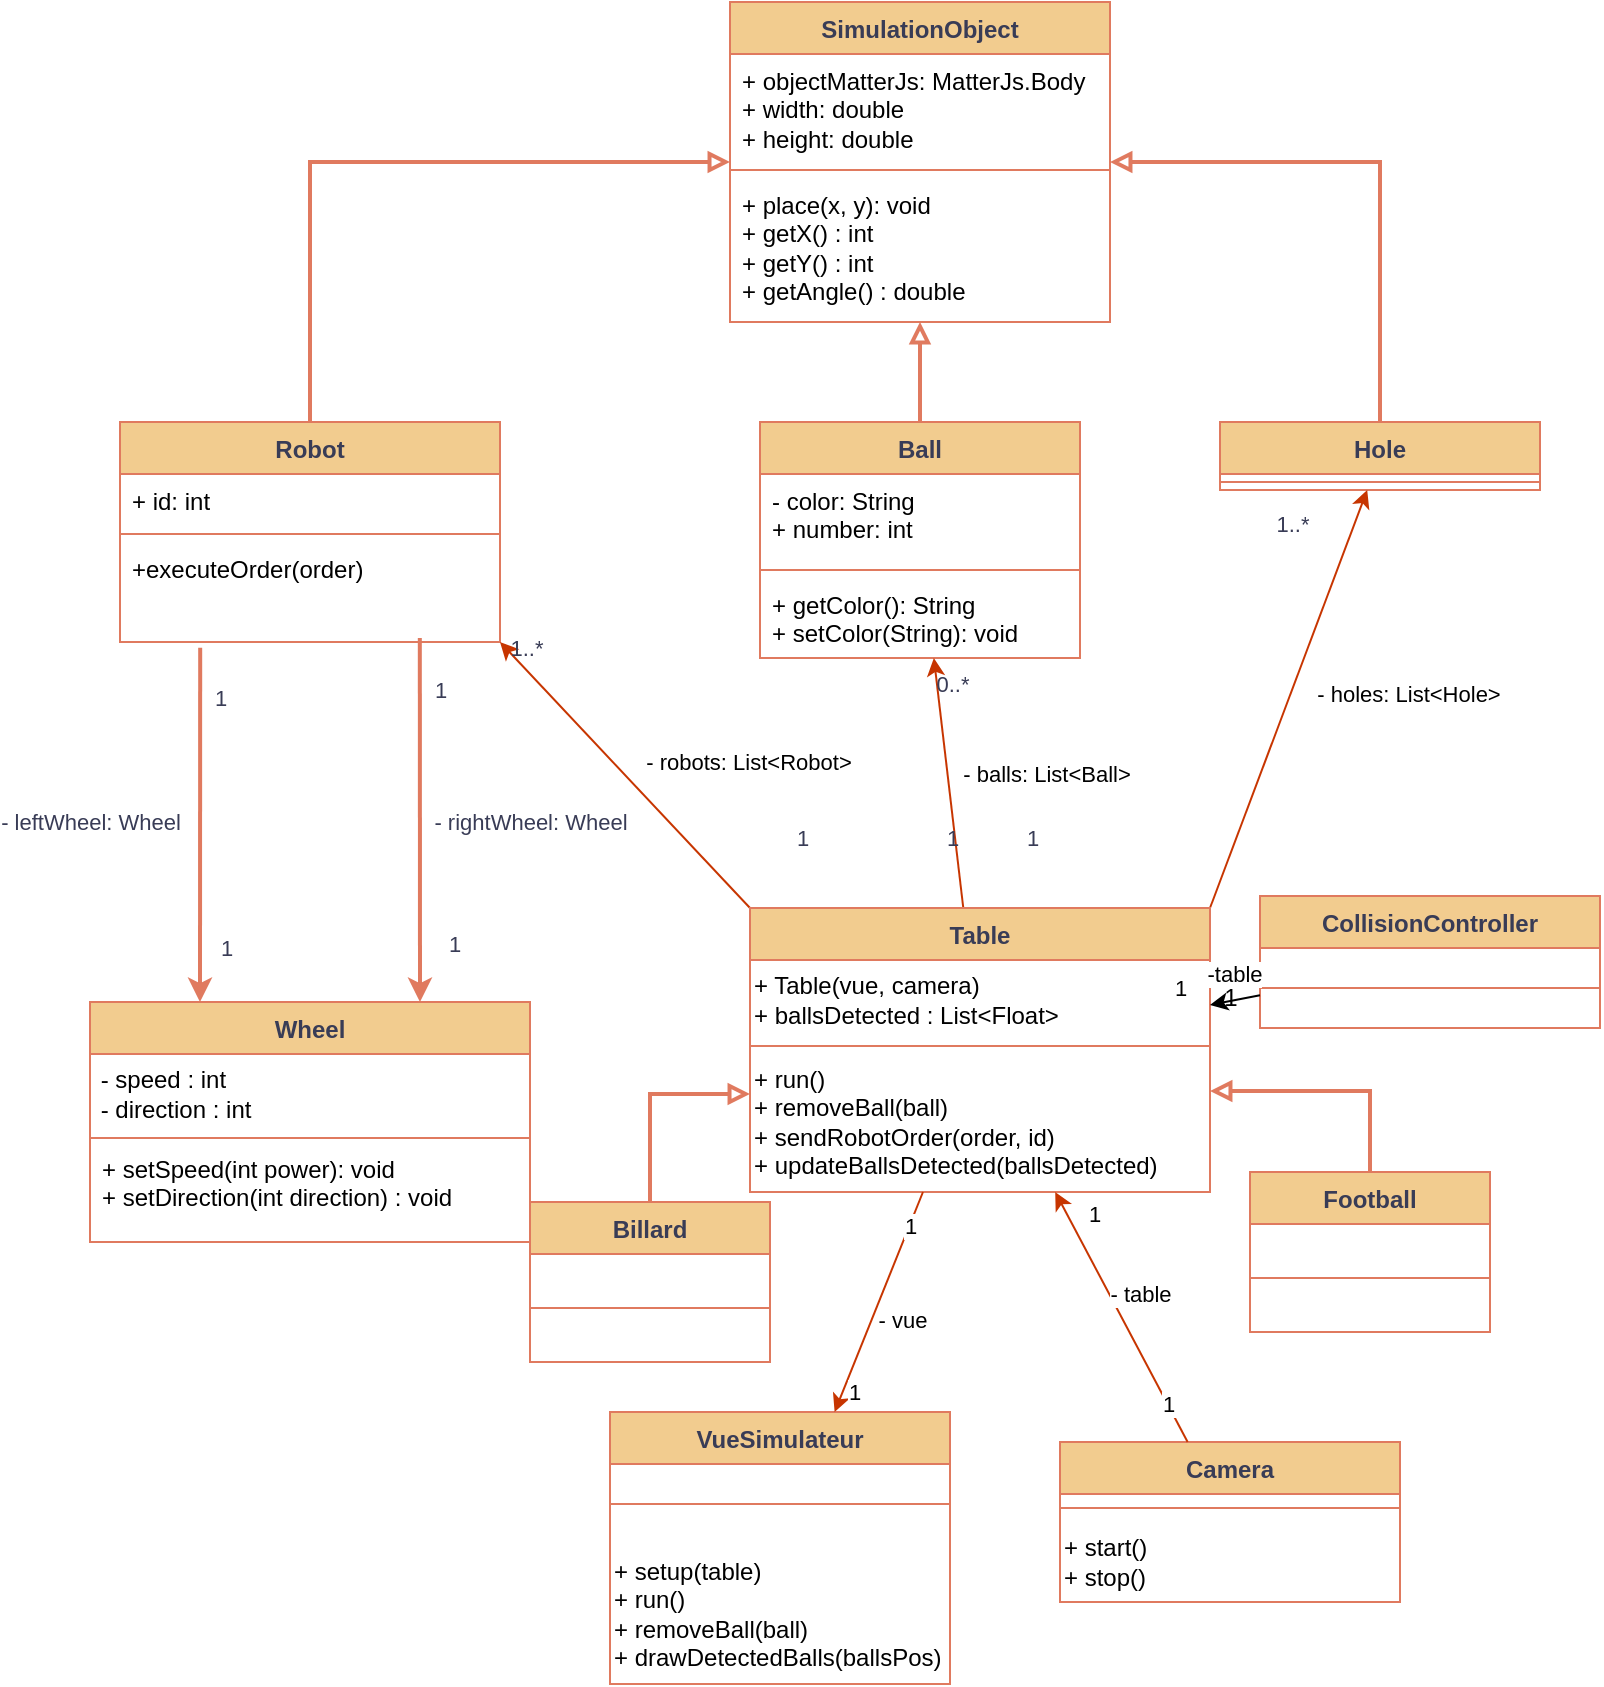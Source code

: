 <mxfile version="26.0.4">
  <diagram id="C5RBs43oDa-KdzZeNtuy" name="Page-1">
    <mxGraphModel dx="623" dy="358" grid="1" gridSize="10" guides="1" tooltips="1" connect="1" arrows="1" fold="1" page="1" pageScale="1" pageWidth="827" pageHeight="1169" math="0" shadow="0">
      <root>
        <mxCell id="WIyWlLk6GJQsqaUBKTNV-0" />
        <mxCell id="WIyWlLk6GJQsqaUBKTNV-1" parent="WIyWlLk6GJQsqaUBKTNV-0" />
        <mxCell id="QqlxLtSXjk_3ugFP-hrV-0" value="&lt;b&gt;SimulationObject&lt;/b&gt;" style="swimlane;fontStyle=0;align=center;verticalAlign=top;childLayout=stackLayout;horizontal=1;startSize=26;horizontalStack=0;resizeParent=1;resizeParentMax=0;resizeLast=0;collapsible=1;marginBottom=0;whiteSpace=wrap;html=1;rounded=0;labelBackgroundColor=none;fillColor=#F2CC8F;strokeColor=#E07A5F;fontColor=#393C56;" parent="WIyWlLk6GJQsqaUBKTNV-1" vertex="1">
          <mxGeometry x="370" y="245" width="190" height="160" as="geometry" />
        </mxCell>
        <mxCell id="QqlxLtSXjk_3ugFP-hrV-1" value="+ objectMatterJs: MatterJs.Body&lt;div&gt;+ width: double&lt;/div&gt;&lt;div&gt;+ height: double&lt;/div&gt;" style="text;align=left;verticalAlign=top;spacingLeft=4;spacingRight=4;overflow=hidden;rotatable=0;points=[[0,0.5],[1,0.5]];portConstraint=eastwest;whiteSpace=wrap;html=1;rounded=0;labelBackgroundColor=none;fontStyle=0;" parent="QqlxLtSXjk_3ugFP-hrV-0" vertex="1">
          <mxGeometry y="26" width="190" height="54" as="geometry" />
        </mxCell>
        <mxCell id="QqlxLtSXjk_3ugFP-hrV-2" value="" style="line;strokeWidth=1;fillColor=none;align=left;verticalAlign=middle;spacingTop=-1;spacingLeft=3;spacingRight=3;rotatable=0;labelPosition=right;points=[];portConstraint=eastwest;strokeColor=#E07A5F;rounded=0;labelBackgroundColor=none;fontColor=#393C56;fontStyle=0" parent="QqlxLtSXjk_3ugFP-hrV-0" vertex="1">
          <mxGeometry y="80" width="190" height="8" as="geometry" />
        </mxCell>
        <mxCell id="QqlxLtSXjk_3ugFP-hrV-3" value="&lt;div&gt;+ place(x, y): void&lt;/div&gt;&lt;div&gt;+ getX() : int&lt;/div&gt;&lt;div&gt;+ getY() : int&lt;/div&gt;&lt;div&gt;+ getAngle() : double&lt;br&gt;&lt;/div&gt;" style="text;align=left;verticalAlign=top;spacingLeft=4;spacingRight=4;overflow=hidden;rotatable=0;points=[[0,0.5],[1,0.5]];portConstraint=eastwest;whiteSpace=wrap;html=1;rounded=0;labelBackgroundColor=none;fontStyle=0;" parent="QqlxLtSXjk_3ugFP-hrV-0" vertex="1">
          <mxGeometry y="88" width="190" height="72" as="geometry" />
        </mxCell>
        <mxCell id="QqlxLtSXjk_3ugFP-hrV-4" value="&lt;b&gt;Wheel&lt;/b&gt;" style="swimlane;fontStyle=0;align=center;verticalAlign=top;childLayout=stackLayout;horizontal=1;startSize=26;horizontalStack=0;resizeParent=1;resizeParentMax=0;resizeLast=0;collapsible=1;marginBottom=0;whiteSpace=wrap;html=1;rounded=0;labelBackgroundColor=none;fillColor=#F2CC8F;strokeColor=#E07A5F;fontColor=#393C56;" parent="WIyWlLk6GJQsqaUBKTNV-1" vertex="1">
          <mxGeometry x="50" y="745" width="220" height="120" as="geometry" />
        </mxCell>
        <mxCell id="eOT9KIBpFIWEf8Cm63II-1" value="&amp;nbsp;- speed : int&lt;div&gt;&amp;nbsp;- direction : int&lt;/div&gt;" style="text;html=1;align=left;verticalAlign=middle;resizable=0;points=[];autosize=1;" parent="QqlxLtSXjk_3ugFP-hrV-4" vertex="1">
          <mxGeometry y="26" width="220" height="40" as="geometry" />
        </mxCell>
        <mxCell id="QqlxLtSXjk_3ugFP-hrV-6" value="" style="line;strokeWidth=1;fillColor=none;align=left;verticalAlign=middle;spacingTop=-1;spacingLeft=3;spacingRight=3;rotatable=0;labelPosition=right;points=[];portConstraint=eastwest;strokeColor=#E07A5F;rounded=0;labelBackgroundColor=none;fontColor=#393C56;fontStyle=0" parent="QqlxLtSXjk_3ugFP-hrV-4" vertex="1">
          <mxGeometry y="66" width="220" height="4" as="geometry" />
        </mxCell>
        <mxCell id="QqlxLtSXjk_3ugFP-hrV-7" value="+ setSpeed(int power): void&lt;div&gt;+ setDirection(int direction) : void&lt;/div&gt;" style="text;align=left;verticalAlign=top;spacingLeft=4;spacingRight=4;overflow=hidden;rotatable=0;points=[[0,0.5],[1,0.5]];portConstraint=eastwest;whiteSpace=wrap;html=1;rounded=0;labelBackgroundColor=none;fontStyle=0;" parent="QqlxLtSXjk_3ugFP-hrV-4" vertex="1">
          <mxGeometry y="70" width="220" height="50" as="geometry" />
        </mxCell>
        <mxCell id="QqlxLtSXjk_3ugFP-hrV-8" value="&lt;b&gt;Robot&lt;span style=&quot;color: rgba(0, 0, 0, 0); font-family: monospace; font-size: 0px; text-align: start; text-wrap-mode: nowrap;&quot;&gt;%3CmxGraphModel%3E%3Croot%3E%3CmxCell%20id%3D%220%22%2F%3E%3CmxCell%20id%3D%221%22%20parent%3D%220%22%2F%3E%3CmxCell%20id%3D%222%22%20value%3D%22Roue%26lt%3Bspan%20style%3D%26quot%3Bcolor%3A%20rgba(0%2C%200%2C%200%2C%200)%3B%20font-family%3A%20monospace%3B%20font-size%3A%200px%3B%20font-weight%3A%20400%3B%20text-align%3A%20start%3B%20text-wrap-mode%3A%20nowrap%3B%26quot%3B%26gt%3B%253CmxGraphModel%253E%253Croot%253E%253CmxCell%2520id%253D%25220%2522%252F%253E%253CmxCell%2520id%253D%25221%2522%2520parent%253D%25220%2522%252F%253E%253CmxCell%2520id%253D%25222%2522%2520value%253D%2522Objet%2522%2520style%253D%2522swimlane%253BfontStyle%253D1%253Balign%253Dcenter%253BverticalAlign%253Dtop%253BchildLayout%253DstackLayout%253Bhorizontal%253D1%253BstartSize%253D26%253BhorizontalStack%253D0%253BresizeParent%253D1%253BresizeParentMax%253D0%253BresizeLast%253D0%253Bcollapsible%253D1%253BmarginBottom%253D0%253BwhiteSpace%253Dwrap%253Bhtml%253D1%253B%2522%2520vertex%253D%25221%2522%2520parent%253D%25221%2522%253E%253CmxGeometry%2520x%253D%2522230%2522%2520y%253D%2522150%2522%2520width%253D%2522160%2522%2520height%253D%252286%2522%2520as%253D%2522geometry%2522%252F%253E%253C%252FmxCell%253E%253CmxCell%2520id%253D%25223%2522%2520value%253D%2522%252B%2520field%253A%2520type%2522%2520style%253D%2522text%253BstrokeColor%253Dnone%253BfillColor%253Dnone%253Balign%253Dleft%253BverticalAlign%253Dtop%253BspacingLeft%253D4%253BspacingRight%253D4%253Boverflow%253Dhidden%253Brotatable%253D0%253Bpoints%253D%255B%255B0%252C0.5%255D%252C%255B1%252C0.5%255D%255D%253BportConstraint%253Deastwest%253BwhiteSpace%253Dwrap%253Bhtml%253D1%253B%2522%2520vertex%253D%25221%2522%2520parent%253D%25222%2522%253E%253CmxGeometry%2520y%253D%252226%2522%2520width%253D%2522160%2522%2520height%253D%252226%2522%2520as%253D%2522geometry%2522%252F%253E%253C%252FmxCell%253E%253CmxCell%2520id%253D%25224%2522%2520value%253D%2522%2522%2520style%253D%2522line%253BstrokeWidth%253D1%253BfillColor%253Dnone%253Balign%253Dleft%253BverticalAlign%253Dmiddle%253BspacingTop%253D-1%253BspacingLeft%253D3%253BspacingRight%253D3%253Brotatable%253D0%253BlabelPosition%253Dright%253Bpoints%253D%255B%255D%253BportConstraint%253Deastwest%253BstrokeColor%253Dinherit%253B%2522%2520vertex%253D%25221%2522%2520parent%253D%25222%2522%253E%253CmxGeometry%2520y%253D%252252%2522%2520width%253D%2522160%2522%2520height%253D%25228%2522%2520as%253D%2522geometry%2522%252F%253E%253C%252FmxCell%253E%253CmxCell%2520id%253D%25225%2522%2520value%253D%2522%252B%2520method(type)%253A%2520type%2522%2520style%253D%2522text%253BstrokeColor%253Dnone%253BfillColor%253Dnone%253Balign%253Dleft%253BverticalAlign%253Dtop%253BspacingLeft%253D4%253BspacingRight%253D4%253Boverflow%253Dhidden%253Brotatable%253D0%253Bpoints%253D%255B%255B0%252C0.5%255D%252C%255B1%252C0.5%255D%255D%253BportConstraint%253Deastwest%253BwhiteSpace%253Dwrap%253Bhtml%253D1%253B%2522%2520vertex%253D%25221%2522%2520parent%253D%25222%2522%253E%253CmxGeometry%2520y%253D%252260%2522%2520width%253D%2522160%2522%2520height%253D%252226%2522%2520as%253D%2522geometry%2522%252F%253E%253C%252FmxCell%253E%253C%252Froot%253E%253C%252FmxGraphModel%253E%26lt%3B%2Fspan%26gt%3B%22%20style%3D%22swimlane%3BfontStyle%3D1%3Balign%3Dcenter%3BverticalAlign%3Dtop%3BchildLayout%3DstackLayout%3Bhorizontal%3D1%3BstartSize%3D26%3BhorizontalStack%3D0%3BresizeParent%3D1%3BresizeParentMax%3D0%3BresizeLast%3D0%3Bcollapsible%3D1%3BmarginBottom%3D0%3BwhiteSpace%3Dwrap%3Bhtml%3D1%3B%22%20vertex%3D%221%22%20parent%3D%221%22%3E%3CmxGeometry%20x%3D%2270%22%20y%3D%22290%22%20width%3D%22160%22%20height%3D%2286%22%20as%3D%22geometry%22%2F%3E%3C%2FmxCell%3E%3CmxCell%20id%3D%223%22%20value%3D%22%2B%20field%3A%20type%22%20style%3D%22text%3BstrokeColor%3Dnone%3BfillColor%3Dnone%3Balign%3Dleft%3BverticalAlign%3Dtop%3BspacingLeft%3D4%3BspacingRight%3D4%3Boverflow%3Dhidden%3Brotatable%3D0%3Bpoints%3D%5B%5B0%2C0.5%5D%2C%5B1%2C0.5%5D%5D%3BportConstraint%3Deastwest%3BwhiteSpace%3Dwrap%3Bhtml%3D1%3B%22%20vertex%3D%221%22%20parent%3D%222%22%3E%3CmxGeometry%20y%3D%2226%22%20width%3D%22160%22%20height%3D%2226%22%20as%3D%22geometry%22%2F%3E%3C%2FmxCell%3E%3CmxCell%20id%3D%224%22%20value%3D%22%22%20style%3D%22line%3BstrokeWidth%3D1%3BfillColor%3Dnone%3Balign%3Dleft%3BverticalAlign%3Dmiddle%3BspacingTop%3D-1%3BspacingLeft%3D3%3BspacingRight%3D3%3Brotatable%3D0%3BlabelPosition%3Dright%3Bpoints%3D%5B%5D%3BportConstraint%3Deastwest%3BstrokeColor%3Dinherit%3B%22%20vertex%3D%221%22%20parent%3D%222%22%3E%3CmxGeometry%20y%3D%2252%22%20width%3D%22160%22%20height%3D%228%22%20as%3D%22geometry%22%2F%3E%3C%2FmxCell%3E%3CmxCell%20id%3D%225%22%20value%3D%22%2B%20method(type)%3A%20type%22%20style%3D%22text%3BstrokeColor%3Dnone%3BfillColor%3Dnone%3Balign%3Dleft%3BverticalAlign%3Dtop%3BspacingLeft%3D4%3BspacingRight%3D4%3Boverflow%3Dhidden%3Brotatable%3D0%3Bpoints%3D%5B%5B0%2C0.5%5D%2C%5B1%2C0.5%5D%5D%3BportConstraint%3Deastwest%3BwhiteSpace%3Dwrap%3Bhtml%3D1%3B%22%20vertex%3D%221%22%20parent%3D%222%22%3E%3CmxGeometry%20y%3D%2260%22%20width%3D%22160%22%20height%3D%2226%22%20as%3D%22geometry%22%2F%3E%3C%2FmxCell%3E%3C%2Froot%3E%3C%2FmxGraphModel%3E&lt;/span&gt;&lt;span style=&quot;color: rgba(0, 0, 0, 0); font-family: monospace; font-size: 0px; text-align: start; text-wrap-mode: nowrap;&quot;&gt;%3CmxGraphModel%3E%3Croot%3E%3CmxCell%20id%3D%220%22%2F%3E%3CmxCell%20id%3D%221%22%20parent%3D%220%22%2F%3E%3CmxCell%20id%3D%222%22%20value%3D%22Roue%26lt%3Bspan%20style%3D%26quot%3Bcolor%3A%20rgba(0%2C%200%2C%200%2C%200)%3B%20font-family%3A%20monospace%3B%20font-size%3A%200px%3B%20font-weight%3A%20400%3B%20text-align%3A%20start%3B%20text-wrap-mode%3A%20nowrap%3B%26quot%3B%26gt%3B%253CmxGraphModel%253E%253Croot%253E%253CmxCell%2520id%253D%25220%2522%252F%253E%253CmxCell%2520id%253D%25221%2522%2520parent%253D%25220%2522%252F%253E%253CmxCell%2520id%253D%25222%2522%2520value%253D%2522Objet%2522%2520style%253D%2522swimlane%253BfontStyle%253D1%253Balign%253Dcenter%253BverticalAlign%253Dtop%253BchildLayout%253DstackLayout%253Bhorizontal%253D1%253BstartSize%253D26%253BhorizontalStack%253D0%253BresizeParent%253D1%253BresizeParentMax%253D0%253BresizeLast%253D0%253Bcollapsible%253D1%253BmarginBottom%253D0%253BwhiteSpace%253Dwrap%253Bhtml%253D1%253B%2522%2520vertex%253D%25221%2522%2520parent%253D%25221%2522%253E%253CmxGeometry%2520x%253D%2522230%2522%2520y%253D%2522150%2522%2520width%253D%2522160%2522%2520height%253D%252286%2522%2520as%253D%2522geometry%2522%252F%253E%253C%252FmxCell%253E%253CmxCell%2520id%253D%25223%2522%2520value%253D%2522%252B%2520field%253A%2520type%2522%2520style%253D%2522text%253BstrokeColor%253Dnone%253BfillColor%253Dnone%253Balign%253Dleft%253BverticalAlign%253Dtop%253BspacingLeft%253D4%253BspacingRight%253D4%253Boverflow%253Dhidden%253Brotatable%253D0%253Bpoints%253D%255B%255B0%252C0.5%255D%252C%255B1%252C0.5%255D%255D%253BportConstraint%253Deastwest%253BwhiteSpace%253Dwrap%253Bhtml%253D1%253B%2522%2520vertex%253D%25221%2522%2520parent%253D%25222%2522%253E%253CmxGeometry%2520y%253D%252226%2522%2520width%253D%2522160%2522%2520height%253D%252226%2522%2520as%253D%2522geometry%2522%252F%253E%253C%252FmxCell%253E%253CmxCell%2520id%253D%25224%2522%2520value%253D%2522%2522%2520style%253D%2522line%253BstrokeWidth%253D1%253BfillColor%253Dnone%253Balign%253Dleft%253BverticalAlign%253Dmiddle%253BspacingTop%253D-1%253BspacingLeft%253D3%253BspacingRight%253D3%253Brotatable%253D0%253BlabelPosition%253Dright%253Bpoints%253D%255B%255D%253BportConstraint%253Deastwest%253BstrokeColor%253Dinherit%253B%2522%2520vertex%253D%25221%2522%2520parent%253D%25222%2522%253E%253CmxGeometry%2520y%253D%252252%2522%2520width%253D%2522160%2522%2520height%253D%25228%2522%2520as%253D%2522geometry%2522%252F%253E%253C%252FmxCell%253E%253CmxCell%2520id%253D%25225%2522%2520value%253D%2522%252B%2520method(type)%253A%2520type%2522%2520style%253D%2522text%253BstrokeColor%253Dnone%253BfillColor%253Dnone%253Balign%253Dleft%253BverticalAlign%253Dtop%253BspacingLeft%253D4%253BspacingRight%253D4%253Boverflow%253Dhidden%253Brotatable%253D0%253Bpoints%253D%255B%255B0%252C0.5%255D%252C%255B1%252C0.5%255D%255D%253BportConstraint%253Deastwest%253BwhiteSpace%253Dwrap%253Bhtml%253D1%253B%2522%2520vertex%253D%25221%2522%2520parent%253D%25222%2522%253E%253CmxGeometry%2520y%253D%252260%2522%2520width%253D%2522160%2522%2520height%253D%252226%2522%2520as%253D%2522geometry%2522%252F%253E%253C%252FmxCell%253E%253C%252Froot%253E%253C%252FmxGraphModel%253E%26lt%3B%2Fspan%26gt%3B%22%20style%3D%22swimlane%3BfontStyle%3D1%3Balign%3Dcenter%3BverticalAlign%3Dtop%3BchildLayout%3DstackLayout%3Bhorizontal%3D1%3BstartSize%3D26%3BhorizontalStack%3D0%3BresizeParent%3D1%3BresizeParentMax%3D0%3BresizeLast%3D0%3Bcollapsible%3D1%3BmarginBottom%3D0%3BwhiteSpace%3Dwrap%3Bhtml%3D1%3B%22%20vertex%3D%221%22%20parent%3D%221%22%3E%3CmxGeometry%20x%3D%2270%22%20y%3D%22290%22%20width%3D%22160%22%20height%3D%2286%22%20as%3D%22geometry%22%2F%3E%3C%2FmxCell%3E%3CmxCell%20id%3D%223%22%20value%3D%22%2B%20field%3A%20type%22%20style%3D%22text%3BstrokeColor%3Dnone%3BfillColor%3Dnone%3Balign%3Dleft%3BverticalAlign%3Dtop%3BspacingLeft%3D4%3BspacingRight%3D4%3Boverflow%3Dhidden%3Brotatable%3D0%3Bpoints%3D%5B%5B0%2C0.5%5D%2C%5B1%2C0.5%5D%5D%3BportConstraint%3Deastwest%3BwhiteSpace%3Dwrap%3Bhtml%3D1%3B%22%20vertex%3D%221%22%20parent%3D%222%22%3E%3CmxGeometry%20y%3D%2226%22%20width%3D%22160%22%20height%3D%2226%22%20as%3D%22geometry%22%2F%3E%3C%2FmxCell%3E%3CmxCell%20id%3D%224%22%20value%3D%22%22%20style%3D%22line%3BstrokeWidth%3D1%3BfillColor%3Dnone%3Balign%3Dleft%3BverticalAlign%3Dmiddle%3BspacingTop%3D-1%3BspacingLeft%3D3%3BspacingRight%3D3%3Brotatable%3D0%3BlabelPosition%3Dright%3Bpoints%3D%5B%5D%3BportConstraint%3Deastwest%3BstrokeColor%3Dinherit%3B%22%20vertex%3D%221%22%20parent%3D%222%22%3E%3CmxGeometry%20y%3D%2252%22%20width%3D%22160%22%20height%3D%228%22%20as%3D%22geometry%22%2F%3E%3C%2FmxCell%3E%3CmxCell%20id%3D%225%22%20value%3D%22%2B%20method(type)%3A%20type%22%20style%3D%22text%3BstrokeColor%3Dnone%3BfillColor%3Dnone%3Balign%3Dleft%3BverticalAlign%3Dtop%3BspacingLeft%3D4%3BspacingRight%3D4%3Boverflow%3Dhidden%3Brotatable%3D0%3Bpoints%3D%5B%5B0%2C0.5%5D%2C%5B1%2C0.5%5D%5D%3BportConstraint%3Deastwest%3BwhiteSpace%3Dwrap%3Bhtml%3D1%3B%22%20vertex%3D%221%22%20parent%3D%222%22%3E%3CmxGeometry%20y%3D%2260%22%20width%3D%22160%22%20height%3D%2226%22%20as%3D%22geometry%22%2F%3E%3C%2FmxCell%3E%3C%2Froot%3E%3C%2FmxGraphModel%3E&lt;/span&gt;&lt;/b&gt;" style="swimlane;fontStyle=0;align=center;verticalAlign=top;childLayout=stackLayout;horizontal=1;startSize=26;horizontalStack=0;resizeParent=1;resizeParentMax=0;resizeLast=0;collapsible=1;marginBottom=0;whiteSpace=wrap;html=1;rounded=0;labelBackgroundColor=none;fillColor=#F2CC8F;strokeColor=#E07A5F;fontColor=#393C56;" parent="WIyWlLk6GJQsqaUBKTNV-1" vertex="1">
          <mxGeometry x="65" y="455" width="190" height="110" as="geometry" />
        </mxCell>
        <mxCell id="QqlxLtSXjk_3ugFP-hrV-9" value="+ id: int" style="text;align=left;verticalAlign=top;spacingLeft=4;spacingRight=4;overflow=hidden;rotatable=0;points=[[0,0.5],[1,0.5]];portConstraint=eastwest;whiteSpace=wrap;html=1;rounded=0;labelBackgroundColor=none;fontStyle=0;" parent="QqlxLtSXjk_3ugFP-hrV-8" vertex="1">
          <mxGeometry y="26" width="190" height="26" as="geometry" />
        </mxCell>
        <mxCell id="QqlxLtSXjk_3ugFP-hrV-10" value="" style="line;strokeWidth=1;fillColor=none;align=left;verticalAlign=middle;spacingTop=-1;spacingLeft=3;spacingRight=3;rotatable=0;labelPosition=right;points=[];portConstraint=eastwest;strokeColor=#E07A5F;rounded=0;labelBackgroundColor=none;fontColor=#393C56;fontStyle=0" parent="QqlxLtSXjk_3ugFP-hrV-8" vertex="1">
          <mxGeometry y="52" width="190" height="8" as="geometry" />
        </mxCell>
        <mxCell id="QqlxLtSXjk_3ugFP-hrV-11" value="&lt;div&gt;&lt;span style=&quot;background-color: initial;&quot;&gt;+executeOrder(order)&lt;/span&gt;&lt;/div&gt;" style="text;align=left;verticalAlign=top;spacingLeft=4;spacingRight=4;overflow=hidden;rotatable=0;points=[[0,0.5],[1,0.5]];portConstraint=eastwest;whiteSpace=wrap;html=1;rounded=0;labelBackgroundColor=none;fontStyle=0;" parent="QqlxLtSXjk_3ugFP-hrV-8" vertex="1">
          <mxGeometry y="60" width="190" height="50" as="geometry" />
        </mxCell>
        <mxCell id="QqlxLtSXjk_3ugFP-hrV-12" value="&lt;b&gt;Hole&lt;/b&gt;" style="swimlane;fontStyle=0;align=center;verticalAlign=top;childLayout=stackLayout;horizontal=1;startSize=26;horizontalStack=0;resizeParent=1;resizeParentMax=0;resizeLast=0;collapsible=1;marginBottom=0;whiteSpace=wrap;html=1;rounded=0;labelBackgroundColor=none;fillColor=#F2CC8F;strokeColor=#E07A5F;fontColor=#393C56;" parent="WIyWlLk6GJQsqaUBKTNV-1" vertex="1">
          <mxGeometry x="615" y="455" width="160" height="34" as="geometry" />
        </mxCell>
        <mxCell id="QqlxLtSXjk_3ugFP-hrV-14" value="" style="line;strokeWidth=1;fillColor=none;align=left;verticalAlign=middle;spacingTop=-1;spacingLeft=3;spacingRight=3;rotatable=0;labelPosition=right;points=[];portConstraint=eastwest;strokeColor=#E07A5F;rounded=0;labelBackgroundColor=none;fontColor=#393C56;fontStyle=0" parent="QqlxLtSXjk_3ugFP-hrV-12" vertex="1">
          <mxGeometry y="26" width="160" height="8" as="geometry" />
        </mxCell>
        <mxCell id="QqlxLtSXjk_3ugFP-hrV-16" value="&lt;b&gt;Ball&lt;/b&gt;" style="swimlane;fontStyle=0;align=center;verticalAlign=top;childLayout=stackLayout;horizontal=1;startSize=26;horizontalStack=0;resizeParent=1;resizeParentMax=0;resizeLast=0;collapsible=1;marginBottom=0;whiteSpace=wrap;html=1;rounded=0;labelBackgroundColor=none;fillColor=#F2CC8F;strokeColor=#E07A5F;fontColor=#393C56;" parent="WIyWlLk6GJQsqaUBKTNV-1" vertex="1">
          <mxGeometry x="385" y="455" width="160" height="118" as="geometry" />
        </mxCell>
        <mxCell id="QqlxLtSXjk_3ugFP-hrV-17" value="- color: String&lt;div&gt;+ number: int&lt;/div&gt;" style="text;align=left;verticalAlign=top;spacingLeft=4;spacingRight=4;overflow=hidden;rotatable=0;points=[[0,0.5],[1,0.5]];portConstraint=eastwest;whiteSpace=wrap;html=1;rounded=0;labelBackgroundColor=none;fontStyle=0;" parent="QqlxLtSXjk_3ugFP-hrV-16" vertex="1">
          <mxGeometry y="26" width="160" height="44" as="geometry" />
        </mxCell>
        <mxCell id="QqlxLtSXjk_3ugFP-hrV-18" value="" style="line;strokeWidth=1;fillColor=none;align=left;verticalAlign=middle;spacingTop=-1;spacingLeft=3;spacingRight=3;rotatable=0;labelPosition=right;points=[];portConstraint=eastwest;strokeColor=#E07A5F;rounded=0;labelBackgroundColor=none;fontColor=#393C56;fontStyle=0" parent="QqlxLtSXjk_3ugFP-hrV-16" vertex="1">
          <mxGeometry y="70" width="160" height="8" as="geometry" />
        </mxCell>
        <mxCell id="QqlxLtSXjk_3ugFP-hrV-19" value="+ getColor(): String&lt;div&gt;+ setColor(String): void&lt;/div&gt;" style="text;align=left;verticalAlign=top;spacingLeft=4;spacingRight=4;overflow=hidden;rotatable=0;points=[[0,0.5],[1,0.5]];portConstraint=eastwest;whiteSpace=wrap;html=1;rounded=0;labelBackgroundColor=none;fontStyle=0;" parent="QqlxLtSXjk_3ugFP-hrV-16" vertex="1">
          <mxGeometry y="78" width="160" height="40" as="geometry" />
        </mxCell>
        <mxCell id="QqlxLtSXjk_3ugFP-hrV-21" value="" style="endArrow=block;html=1;rounded=0;endFill=0;labelBackgroundColor=none;strokeColor=#E07A5F;fontColor=default;strokeWidth=2;fontStyle=0" parent="WIyWlLk6GJQsqaUBKTNV-1" source="QqlxLtSXjk_3ugFP-hrV-16" target="QqlxLtSXjk_3ugFP-hrV-0" edge="1">
          <mxGeometry width="50" height="50" relative="1" as="geometry">
            <mxPoint x="195" y="595" as="sourcePoint" />
            <mxPoint x="245" y="545" as="targetPoint" />
          </mxGeometry>
        </mxCell>
        <mxCell id="QqlxLtSXjk_3ugFP-hrV-22" value="" style="endArrow=block;html=1;rounded=0;endFill=0;labelBackgroundColor=none;strokeColor=#E07A5F;fontColor=default;strokeWidth=2;fontStyle=0;edgeStyle=orthogonalEdgeStyle;" parent="WIyWlLk6GJQsqaUBKTNV-1" source="QqlxLtSXjk_3ugFP-hrV-8" target="QqlxLtSXjk_3ugFP-hrV-0" edge="1">
          <mxGeometry width="50" height="50" relative="1" as="geometry">
            <mxPoint x="275" y="429" as="sourcePoint" />
            <mxPoint x="395" y="374" as="targetPoint" />
            <Array as="points">
              <mxPoint x="160" y="325" />
            </Array>
          </mxGeometry>
        </mxCell>
        <mxCell id="QqlxLtSXjk_3ugFP-hrV-23" value="" style="endArrow=block;html=1;rounded=0;endFill=0;labelBackgroundColor=none;strokeColor=#E07A5F;fontColor=default;strokeWidth=2;fontStyle=0;edgeStyle=orthogonalEdgeStyle;" parent="WIyWlLk6GJQsqaUBKTNV-1" source="QqlxLtSXjk_3ugFP-hrV-12" target="QqlxLtSXjk_3ugFP-hrV-0" edge="1">
          <mxGeometry width="50" height="50" relative="1" as="geometry">
            <mxPoint x="475" y="455" as="sourcePoint" />
            <mxPoint x="475" y="381" as="targetPoint" />
            <Array as="points">
              <mxPoint x="695" y="325" />
            </Array>
          </mxGeometry>
        </mxCell>
        <mxCell id="QqlxLtSXjk_3ugFP-hrV-28" value="" style="endArrow=classic;html=1;rounded=0;labelBackgroundColor=none;strokeColor=#E07A5F;fontColor=default;strokeWidth=2;fontStyle=0;entryX=0.25;entryY=0;entryDx=0;entryDy=0;exitX=0.211;exitY=1.058;exitDx=0;exitDy=0;exitPerimeter=0;" parent="WIyWlLk6GJQsqaUBKTNV-1" source="QqlxLtSXjk_3ugFP-hrV-11" target="QqlxLtSXjk_3ugFP-hrV-4" edge="1">
          <mxGeometry width="50" height="50" relative="1" as="geometry">
            <mxPoint x="115" y="564" as="sourcePoint" />
            <mxPoint x="115" y="715" as="targetPoint" />
          </mxGeometry>
        </mxCell>
        <mxCell id="QqlxLtSXjk_3ugFP-hrV-29" value="- leftWheel: Wheel" style="edgeLabel;html=1;align=center;verticalAlign=middle;resizable=0;points=[];rounded=0;labelBackgroundColor=none;fontColor=#393C56;fontStyle=0" parent="QqlxLtSXjk_3ugFP-hrV-28" connectable="0" vertex="1">
          <mxGeometry x="-0.492" relative="1" as="geometry">
            <mxPoint x="-55" y="42" as="offset" />
          </mxGeometry>
        </mxCell>
        <mxCell id="QqlxLtSXjk_3ugFP-hrV-30" value="1" style="edgeLabel;html=1;align=center;verticalAlign=middle;resizable=0;points=[];rounded=0;labelBackgroundColor=none;fontColor=#393C56;fontStyle=0" parent="QqlxLtSXjk_3ugFP-hrV-28" connectable="0" vertex="1">
          <mxGeometry x="-0.785" y="-1" relative="1" as="geometry">
            <mxPoint x="11" y="6" as="offset" />
          </mxGeometry>
        </mxCell>
        <mxCell id="QqlxLtSXjk_3ugFP-hrV-31" value="1" style="edgeLabel;html=1;align=center;verticalAlign=middle;resizable=0;points=[];rounded=0;labelBackgroundColor=none;fontColor=#393C56;fontStyle=0" parent="QqlxLtSXjk_3ugFP-hrV-28" connectable="0" vertex="1">
          <mxGeometry x="0.553" relative="1" as="geometry">
            <mxPoint x="13" y="12" as="offset" />
          </mxGeometry>
        </mxCell>
        <mxCell id="PfL0u-gfM9ihLVFZzfGR-6" value="" style="endArrow=classic;html=1;rounded=0;exitX=0;exitY=0;exitDx=0;exitDy=0;entryX=1;entryY=1;entryDx=0;entryDy=0;fillColor=#fa6800;strokeColor=#C73500;" parent="WIyWlLk6GJQsqaUBKTNV-1" source="PfL0u-gfM9ihLVFZzfGR-2" target="QqlxLtSXjk_3ugFP-hrV-8" edge="1">
          <mxGeometry width="50" height="50" relative="1" as="geometry">
            <mxPoint x="704" y="345" as="sourcePoint" />
            <mxPoint x="280" y="590" as="targetPoint" />
          </mxGeometry>
        </mxCell>
        <mxCell id="PfL0u-gfM9ihLVFZzfGR-8" value="- robots: List&amp;lt;Robot&amp;gt;" style="edgeLabel;html=1;align=center;verticalAlign=middle;resizable=0;points=[];" parent="PfL0u-gfM9ihLVFZzfGR-6" connectable="0" vertex="1">
          <mxGeometry x="-0.215" y="-1" relative="1" as="geometry">
            <mxPoint x="47" y="-20" as="offset" />
          </mxGeometry>
        </mxCell>
        <mxCell id="PfL0u-gfM9ihLVFZzfGR-9" value="" style="endArrow=classic;html=1;rounded=0;fillColor=#fa6800;strokeColor=#C73500;" parent="WIyWlLk6GJQsqaUBKTNV-1" source="PfL0u-gfM9ihLVFZzfGR-2" target="QqlxLtSXjk_3ugFP-hrV-16" edge="1">
          <mxGeometry width="50" height="50" relative="1" as="geometry">
            <mxPoint x="445" y="495" as="sourcePoint" />
            <mxPoint x="495" y="445" as="targetPoint" />
          </mxGeometry>
        </mxCell>
        <mxCell id="PfL0u-gfM9ihLVFZzfGR-11" value="- balls: List&amp;lt;Ball&amp;gt;" style="edgeLabel;html=1;align=center;verticalAlign=middle;resizable=0;points=[];" parent="PfL0u-gfM9ihLVFZzfGR-9" connectable="0" vertex="1">
          <mxGeometry x="-0.415" y="-3" relative="1" as="geometry">
            <mxPoint x="42" y="-30" as="offset" />
          </mxGeometry>
        </mxCell>
        <mxCell id="PfL0u-gfM9ihLVFZzfGR-10" value="" style="endArrow=classic;html=1;rounded=0;exitX=1;exitY=0;exitDx=0;exitDy=0;fillColor=#fa6800;strokeColor=#C73500;" parent="WIyWlLk6GJQsqaUBKTNV-1" source="PfL0u-gfM9ihLVFZzfGR-2" target="QqlxLtSXjk_3ugFP-hrV-12" edge="1">
          <mxGeometry width="50" height="50" relative="1" as="geometry">
            <mxPoint x="445" y="405" as="sourcePoint" />
            <mxPoint x="495" y="355" as="targetPoint" />
          </mxGeometry>
        </mxCell>
        <mxCell id="PfL0u-gfM9ihLVFZzfGR-12" value="- holes: List&amp;lt;Hole&amp;gt;" style="edgeLabel;html=1;align=center;verticalAlign=middle;resizable=0;points=[];" parent="PfL0u-gfM9ihLVFZzfGR-10" connectable="0" vertex="1">
          <mxGeometry x="0.177" relative="1" as="geometry">
            <mxPoint x="52" y="16" as="offset" />
          </mxGeometry>
        </mxCell>
        <mxCell id="PfL0u-gfM9ihLVFZzfGR-14" value="&lt;b&gt;Billard&lt;/b&gt;" style="swimlane;fontStyle=0;align=center;verticalAlign=top;childLayout=stackLayout;horizontal=1;startSize=26;horizontalStack=0;resizeParent=1;resizeParentMax=0;resizeLast=0;collapsible=1;marginBottom=0;whiteSpace=wrap;html=1;rounded=0;labelBackgroundColor=none;fillColor=#F2CC8F;strokeColor=#E07A5F;fontColor=#393C56;" parent="WIyWlLk6GJQsqaUBKTNV-1" vertex="1">
          <mxGeometry x="270" y="845" width="120" height="80" as="geometry" />
        </mxCell>
        <mxCell id="PfL0u-gfM9ihLVFZzfGR-15" value="" style="line;strokeWidth=1;fillColor=none;align=left;verticalAlign=middle;spacingTop=-1;spacingLeft=3;spacingRight=3;rotatable=0;labelPosition=right;points=[];portConstraint=eastwest;strokeColor=#E07A5F;rounded=0;labelBackgroundColor=none;fontColor=#393C56;fontStyle=0" parent="PfL0u-gfM9ihLVFZzfGR-14" vertex="1">
          <mxGeometry y="26" width="120" height="54" as="geometry" />
        </mxCell>
        <mxCell id="PfL0u-gfM9ihLVFZzfGR-17" value="" style="endArrow=block;html=1;rounded=0;endFill=0;labelBackgroundColor=none;strokeColor=#E07A5F;fontColor=default;strokeWidth=2;fontStyle=0;entryX=0;entryY=0.3;entryDx=0;entryDy=0;edgeStyle=orthogonalEdgeStyle;entryPerimeter=0;" parent="WIyWlLk6GJQsqaUBKTNV-1" source="PfL0u-gfM9ihLVFZzfGR-14" target="JiVwG-EkMutSp1eXOC8e-0" edge="1">
          <mxGeometry width="50" height="50" relative="1" as="geometry">
            <mxPoint x="705" y="415" as="sourcePoint" />
            <mxPoint x="705" y="315" as="targetPoint" />
          </mxGeometry>
        </mxCell>
        <mxCell id="PfL0u-gfM9ihLVFZzfGR-19" value="&lt;b&gt;Football&lt;/b&gt;" style="swimlane;fontStyle=0;align=center;verticalAlign=top;childLayout=stackLayout;horizontal=1;startSize=26;horizontalStack=0;resizeParent=1;resizeParentMax=0;resizeLast=0;collapsible=1;marginBottom=0;whiteSpace=wrap;html=1;rounded=0;labelBackgroundColor=none;fillColor=#F2CC8F;strokeColor=#E07A5F;fontColor=#393C56;" parent="WIyWlLk6GJQsqaUBKTNV-1" vertex="1">
          <mxGeometry x="630" y="830" width="120" height="80" as="geometry" />
        </mxCell>
        <mxCell id="PfL0u-gfM9ihLVFZzfGR-20" value="" style="line;strokeWidth=1;fillColor=none;align=left;verticalAlign=middle;spacingTop=-1;spacingLeft=3;spacingRight=3;rotatable=0;labelPosition=right;points=[];portConstraint=eastwest;strokeColor=#E07A5F;rounded=0;labelBackgroundColor=none;fontColor=#393C56;fontStyle=0" parent="PfL0u-gfM9ihLVFZzfGR-19" vertex="1">
          <mxGeometry y="26" width="120" height="54" as="geometry" />
        </mxCell>
        <mxCell id="PfL0u-gfM9ihLVFZzfGR-21" value="" style="endArrow=block;html=1;rounded=0;endFill=0;labelBackgroundColor=none;strokeColor=#E07A5F;fontColor=default;strokeWidth=2;fontStyle=0;edgeStyle=orthogonalEdgeStyle;exitX=0.5;exitY=0;exitDx=0;exitDy=0;entryX=1;entryY=0.278;entryDx=0;entryDy=0;entryPerimeter=0;" parent="WIyWlLk6GJQsqaUBKTNV-1" source="PfL0u-gfM9ihLVFZzfGR-19" target="JiVwG-EkMutSp1eXOC8e-0" edge="1">
          <mxGeometry width="50" height="50" relative="1" as="geometry">
            <mxPoint x="892" y="355" as="sourcePoint" />
            <mxPoint x="560" y="773" as="targetPoint" />
          </mxGeometry>
        </mxCell>
        <mxCell id="PfL0u-gfM9ihLVFZzfGR-22" value="" style="endArrow=classic;html=1;rounded=0;labelBackgroundColor=none;strokeColor=#E07A5F;fontColor=default;strokeWidth=2;fontStyle=0;entryX=0.75;entryY=0;entryDx=0;entryDy=0;exitX=0.789;exitY=0.961;exitDx=0;exitDy=0;exitPerimeter=0;" parent="WIyWlLk6GJQsqaUBKTNV-1" source="QqlxLtSXjk_3ugFP-hrV-11" target="QqlxLtSXjk_3ugFP-hrV-4" edge="1">
          <mxGeometry width="50" height="50" relative="1" as="geometry">
            <mxPoint x="185" y="564" as="sourcePoint" />
            <mxPoint x="185" y="715" as="targetPoint" />
          </mxGeometry>
        </mxCell>
        <mxCell id="PfL0u-gfM9ihLVFZzfGR-23" value="- rightWheel: Wheel" style="edgeLabel;html=1;align=center;verticalAlign=middle;resizable=0;points=[];rounded=0;labelBackgroundColor=none;fontColor=#393C56;fontStyle=0" parent="PfL0u-gfM9ihLVFZzfGR-22" connectable="0" vertex="1">
          <mxGeometry x="-0.492" relative="1" as="geometry">
            <mxPoint x="55" y="46" as="offset" />
          </mxGeometry>
        </mxCell>
        <mxCell id="PfL0u-gfM9ihLVFZzfGR-24" value="1" style="edgeLabel;html=1;align=center;verticalAlign=middle;resizable=0;points=[];rounded=0;labelBackgroundColor=none;fontColor=#393C56;fontStyle=0" parent="PfL0u-gfM9ihLVFZzfGR-22" connectable="0" vertex="1">
          <mxGeometry x="-0.785" y="-1" relative="1" as="geometry">
            <mxPoint x="11" y="6" as="offset" />
          </mxGeometry>
        </mxCell>
        <mxCell id="PfL0u-gfM9ihLVFZzfGR-2" value="&lt;b&gt;Table&lt;/b&gt;" style="swimlane;fontStyle=0;align=center;verticalAlign=top;childLayout=stackLayout;horizontal=1;startSize=26;horizontalStack=0;resizeParent=1;resizeParentMax=0;resizeLast=0;collapsible=1;marginBottom=0;whiteSpace=wrap;html=1;rounded=0;labelBackgroundColor=none;fillColor=#F2CC8F;strokeColor=#E07A5F;fontColor=#393C56;" parent="WIyWlLk6GJQsqaUBKTNV-1" vertex="1">
          <mxGeometry x="380" y="698" width="230" height="142" as="geometry" />
        </mxCell>
        <mxCell id="e3dunNNUwiZPA_rZQJyQ-0" value="+ Table(vue, camera)&lt;div&gt;+ ballsDetected : List&amp;lt;Float&amp;gt;&lt;/div&gt;" style="text;html=1;align=left;verticalAlign=middle;resizable=0;points=[];autosize=1;strokeColor=none;fillColor=none;" parent="PfL0u-gfM9ihLVFZzfGR-2" vertex="1">
          <mxGeometry y="26" width="230" height="40" as="geometry" />
        </mxCell>
        <mxCell id="PfL0u-gfM9ihLVFZzfGR-4" value="" style="line;strokeWidth=1;fillColor=none;align=left;verticalAlign=middle;spacingTop=-1;spacingLeft=3;spacingRight=3;rotatable=0;labelPosition=right;points=[];portConstraint=eastwest;strokeColor=#E07A5F;rounded=0;labelBackgroundColor=none;fontColor=#393C56;fontStyle=0" parent="PfL0u-gfM9ihLVFZzfGR-2" vertex="1">
          <mxGeometry y="66" width="230" height="6" as="geometry" />
        </mxCell>
        <mxCell id="JiVwG-EkMutSp1eXOC8e-0" value="&lt;div&gt;+ run()&lt;/div&gt;&lt;div&gt;+ removeBall(ball)&lt;/div&gt;&lt;div&gt;+ sendRobotOrder(order, id)&lt;/div&gt;&lt;div&gt;+ updateBallsDetected(ballsDetected)&lt;/div&gt;" style="text;html=1;align=left;verticalAlign=middle;resizable=0;points=[];autosize=1;strokeColor=none;fillColor=none;" parent="PfL0u-gfM9ihLVFZzfGR-2" vertex="1">
          <mxGeometry y="72" width="230" height="70" as="geometry" />
        </mxCell>
        <mxCell id="nRpZkQKghgk42VGaVbXb-2" value="1..*" style="edgeLabel;html=1;align=center;verticalAlign=middle;resizable=0;points=[];rounded=0;labelBackgroundColor=none;fontColor=#393C56;fontStyle=0" parent="WIyWlLk6GJQsqaUBKTNV-1" connectable="0" vertex="1">
          <mxGeometry x="234.92" y="606.994" as="geometry">
            <mxPoint x="33" y="-39" as="offset" />
          </mxGeometry>
        </mxCell>
        <mxCell id="nRpZkQKghgk42VGaVbXb-3" value="1" style="edgeLabel;html=1;align=center;verticalAlign=middle;resizable=0;points=[];rounded=0;labelBackgroundColor=none;fontColor=#393C56;fontStyle=0" parent="WIyWlLk6GJQsqaUBKTNV-1" connectable="0" vertex="1">
          <mxGeometry x="244.92" y="616.994" as="geometry">
            <mxPoint x="161" y="46" as="offset" />
          </mxGeometry>
        </mxCell>
        <mxCell id="nRpZkQKghgk42VGaVbXb-4" value="1" style="edgeLabel;html=1;align=center;verticalAlign=middle;resizable=0;points=[];rounded=0;labelBackgroundColor=none;fontColor=#393C56;fontStyle=0" parent="WIyWlLk6GJQsqaUBKTNV-1" connectable="0" vertex="1">
          <mxGeometry x="360.0" y="616.994" as="geometry">
            <mxPoint x="161" y="46" as="offset" />
          </mxGeometry>
        </mxCell>
        <mxCell id="nRpZkQKghgk42VGaVbXb-5" value="1..*" style="edgeLabel;html=1;align=center;verticalAlign=middle;resizable=0;points=[];rounded=0;labelBackgroundColor=none;fontColor=#393C56;fontStyle=0" parent="WIyWlLk6GJQsqaUBKTNV-1" connectable="0" vertex="1">
          <mxGeometry x="490.0" y="460.004" as="geometry">
            <mxPoint x="161" y="46" as="offset" />
          </mxGeometry>
        </mxCell>
        <mxCell id="nRpZkQKghgk42VGaVbXb-6" value="1" style="edgeLabel;html=1;align=center;verticalAlign=middle;resizable=0;points=[];rounded=0;labelBackgroundColor=none;fontColor=#393C56;fontStyle=0" parent="WIyWlLk6GJQsqaUBKTNV-1" connectable="0" vertex="1">
          <mxGeometry x="320.0" y="616.994" as="geometry">
            <mxPoint x="161" y="46" as="offset" />
          </mxGeometry>
        </mxCell>
        <mxCell id="nRpZkQKghgk42VGaVbXb-7" value="0..*" style="edgeLabel;html=1;align=center;verticalAlign=middle;resizable=0;points=[];rounded=0;labelBackgroundColor=none;fontColor=#393C56;fontStyle=0" parent="WIyWlLk6GJQsqaUBKTNV-1" connectable="0" vertex="1">
          <mxGeometry x="320.0" y="540.004" as="geometry">
            <mxPoint x="161" y="46" as="offset" />
          </mxGeometry>
        </mxCell>
        <mxCell id="nRpZkQKghgk42VGaVbXb-8" value="1" style="edgeLabel;html=1;align=center;verticalAlign=middle;resizable=0;points=[];rounded=0;labelBackgroundColor=none;fontColor=#393C56;fontStyle=0" parent="WIyWlLk6GJQsqaUBKTNV-1" connectable="0" vertex="1">
          <mxGeometry x="128.02" y="720.007" as="geometry">
            <mxPoint x="104" y="-4" as="offset" />
          </mxGeometry>
        </mxCell>
        <mxCell id="nWqmys1zcj4ZzBEHY7ni-0" value="&lt;b&gt;VueSimulateur&lt;/b&gt;" style="swimlane;fontStyle=0;align=center;verticalAlign=top;childLayout=stackLayout;horizontal=1;startSize=26;horizontalStack=0;resizeParent=1;resizeParentMax=0;resizeLast=0;collapsible=1;marginBottom=0;whiteSpace=wrap;html=1;rounded=0;labelBackgroundColor=none;fillColor=#F2CC8F;strokeColor=#E07A5F;fontColor=#393C56;" parent="WIyWlLk6GJQsqaUBKTNV-1" vertex="1">
          <mxGeometry x="310" y="950" width="170" height="136" as="geometry" />
        </mxCell>
        <mxCell id="nWqmys1zcj4ZzBEHY7ni-1" value="" style="line;strokeWidth=1;fillColor=none;align=left;verticalAlign=middle;spacingTop=-1;spacingLeft=3;spacingRight=3;rotatable=0;labelPosition=right;points=[];portConstraint=eastwest;strokeColor=#E07A5F;rounded=0;labelBackgroundColor=none;fontColor=#393C56;fontStyle=0" parent="nWqmys1zcj4ZzBEHY7ni-0" vertex="1">
          <mxGeometry y="26" width="170" height="40" as="geometry" />
        </mxCell>
        <mxCell id="nWqmys1zcj4ZzBEHY7ni-2" value="&lt;div&gt;+ setup(table)&lt;/div&gt;&lt;div&gt;+ run()&lt;/div&gt;&lt;div&gt;+ removeBall(ball)&lt;/div&gt;&lt;div&gt;+ drawDetectedBalls(ballsPos)&lt;/div&gt;" style="text;html=1;align=left;verticalAlign=middle;resizable=0;points=[];autosize=1;strokeColor=none;fillColor=none;" parent="nWqmys1zcj4ZzBEHY7ni-0" vertex="1">
          <mxGeometry y="66" width="170" height="70" as="geometry" />
        </mxCell>
        <mxCell id="nWqmys1zcj4ZzBEHY7ni-4" value="" style="endArrow=classic;html=1;rounded=0;fillColor=#fa6800;strokeColor=#C73500;" parent="WIyWlLk6GJQsqaUBKTNV-1" source="PfL0u-gfM9ihLVFZzfGR-2" target="nWqmys1zcj4ZzBEHY7ni-0" edge="1">
          <mxGeometry width="50" height="50" relative="1" as="geometry">
            <mxPoint x="610" y="1111" as="sourcePoint" />
            <mxPoint x="743" y="925" as="targetPoint" />
          </mxGeometry>
        </mxCell>
        <mxCell id="nWqmys1zcj4ZzBEHY7ni-5" value="- vue" style="edgeLabel;html=1;align=center;verticalAlign=middle;resizable=0;points=[];" parent="nWqmys1zcj4ZzBEHY7ni-4" connectable="0" vertex="1">
          <mxGeometry x="0.177" relative="1" as="geometry">
            <mxPoint x="15" y="-1" as="offset" />
          </mxGeometry>
        </mxCell>
        <mxCell id="Fysp7BTxDHZ7-hoIOvG2-0" value="1" style="edgeLabel;html=1;align=center;verticalAlign=middle;resizable=0;points=[];" parent="nWqmys1zcj4ZzBEHY7ni-4" connectable="0" vertex="1">
          <mxGeometry x="-0.688" relative="1" as="geometry">
            <mxPoint as="offset" />
          </mxGeometry>
        </mxCell>
        <mxCell id="Fysp7BTxDHZ7-hoIOvG2-1" value="1" style="edgeLabel;html=1;align=center;verticalAlign=middle;resizable=0;points=[];" parent="nWqmys1zcj4ZzBEHY7ni-4" connectable="0" vertex="1">
          <mxGeometry x="0.812" y="-4" relative="1" as="geometry">
            <mxPoint x="9" y="1" as="offset" />
          </mxGeometry>
        </mxCell>
        <mxCell id="6C3vYzThXIGXosSBvXqD-1" value="&lt;b&gt;CollisionController&lt;/b&gt;" style="swimlane;fontStyle=0;align=center;verticalAlign=top;childLayout=stackLayout;horizontal=1;startSize=26;horizontalStack=0;resizeParent=1;resizeParentMax=0;resizeLast=0;collapsible=1;marginBottom=0;whiteSpace=wrap;html=1;rounded=0;labelBackgroundColor=none;fillColor=#F2CC8F;strokeColor=#E07A5F;fontColor=#393C56;" parent="WIyWlLk6GJQsqaUBKTNV-1" vertex="1">
          <mxGeometry x="635" y="692" width="170" height="66" as="geometry" />
        </mxCell>
        <mxCell id="6C3vYzThXIGXosSBvXqD-3" value="" style="line;strokeWidth=1;fillColor=none;align=left;verticalAlign=middle;spacingTop=-1;spacingLeft=3;spacingRight=3;rotatable=0;labelPosition=right;points=[];portConstraint=eastwest;strokeColor=#E07A5F;rounded=0;labelBackgroundColor=none;fontColor=#393C56;fontStyle=0" parent="6C3vYzThXIGXosSBvXqD-1" vertex="1">
          <mxGeometry y="26" width="170" height="40" as="geometry" />
        </mxCell>
        <mxCell id="6C3vYzThXIGXosSBvXqD-6" value="" style="endArrow=classic;html=1;rounded=0;" parent="WIyWlLk6GJQsqaUBKTNV-1" source="6C3vYzThXIGXosSBvXqD-1" target="PfL0u-gfM9ihLVFZzfGR-2" edge="1">
          <mxGeometry width="50" height="50" relative="1" as="geometry">
            <mxPoint x="450" y="870" as="sourcePoint" />
            <mxPoint x="500" y="820" as="targetPoint" />
          </mxGeometry>
        </mxCell>
        <mxCell id="6C3vYzThXIGXosSBvXqD-7" value="1" style="edgeLabel;html=1;align=center;verticalAlign=middle;resizable=0;points=[];" parent="6C3vYzThXIGXosSBvXqD-6" vertex="1" connectable="0">
          <mxGeometry x="0.252" y="-2" relative="1" as="geometry">
            <mxPoint x="-24" y="-5" as="offset" />
          </mxGeometry>
        </mxCell>
        <mxCell id="6C3vYzThXIGXosSBvXqD-9" value="-table" style="edgeLabel;html=1;align=center;verticalAlign=middle;resizable=0;points=[];" parent="6C3vYzThXIGXosSBvXqD-6" vertex="1" connectable="0">
          <mxGeometry x="0.017" y="-1" relative="1" as="geometry">
            <mxPoint y="-12" as="offset" />
          </mxGeometry>
        </mxCell>
        <mxCell id="6C3vYzThXIGXosSBvXqD-8" value="1" style="text;html=1;align=center;verticalAlign=middle;resizable=0;points=[];autosize=1;strokeColor=none;fillColor=none;" parent="WIyWlLk6GJQsqaUBKTNV-1" vertex="1">
          <mxGeometry x="605" y="728" width="30" height="30" as="geometry" />
        </mxCell>
        <mxCell id="ybe8rEkKd-rmvAc15r2F-0" value="&lt;b&gt;Camera&lt;/b&gt;" style="swimlane;fontStyle=0;align=center;verticalAlign=top;childLayout=stackLayout;horizontal=1;startSize=26;horizontalStack=0;resizeParent=1;resizeParentMax=0;resizeLast=0;collapsible=1;marginBottom=0;whiteSpace=wrap;html=1;rounded=0;labelBackgroundColor=none;fillColor=#F2CC8F;strokeColor=#E07A5F;fontColor=#393C56;" parent="WIyWlLk6GJQsqaUBKTNV-1" vertex="1">
          <mxGeometry x="535" y="965" width="170" height="80" as="geometry" />
        </mxCell>
        <mxCell id="ybe8rEkKd-rmvAc15r2F-1" value="" style="line;strokeWidth=1;fillColor=none;align=left;verticalAlign=middle;spacingTop=-1;spacingLeft=3;spacingRight=3;rotatable=0;labelPosition=right;points=[];portConstraint=eastwest;strokeColor=#E07A5F;rounded=0;labelBackgroundColor=none;fontColor=#393C56;fontStyle=0" parent="ybe8rEkKd-rmvAc15r2F-0" vertex="1">
          <mxGeometry y="26" width="170" height="14" as="geometry" />
        </mxCell>
        <mxCell id="ybe8rEkKd-rmvAc15r2F-2" value="&lt;div&gt;&lt;span style=&quot;background-color: transparent; color: light-dark(rgb(0, 0, 0), rgb(255, 255, 255));&quot;&gt;+ start()&lt;/span&gt;&lt;/div&gt;&lt;div&gt;&lt;span style=&quot;background-color: transparent; color: light-dark(rgb(0, 0, 0), rgb(255, 255, 255));&quot;&gt;+ stop()&lt;/span&gt;&lt;/div&gt;" style="text;html=1;align=left;verticalAlign=middle;resizable=0;points=[];autosize=1;strokeColor=none;fillColor=none;" parent="ybe8rEkKd-rmvAc15r2F-0" vertex="1">
          <mxGeometry y="40" width="170" height="40" as="geometry" />
        </mxCell>
        <mxCell id="1M8chIh7RmxAXfJF8iMN-3" value="" style="endArrow=classic;html=1;rounded=0;fillColor=#fa6800;strokeColor=#C73500;" edge="1" parent="WIyWlLk6GJQsqaUBKTNV-1" source="ybe8rEkKd-rmvAc15r2F-0" target="PfL0u-gfM9ihLVFZzfGR-2">
          <mxGeometry width="50" height="50" relative="1" as="geometry">
            <mxPoint x="564.177" y="965" as="sourcePoint" />
            <mxPoint x="489.999" y="831" as="targetPoint" />
          </mxGeometry>
        </mxCell>
        <mxCell id="1M8chIh7RmxAXfJF8iMN-4" value="- table" style="edgeLabel;html=1;align=center;verticalAlign=middle;resizable=0;points=[];" connectable="0" vertex="1" parent="1M8chIh7RmxAXfJF8iMN-3">
          <mxGeometry x="0.177" relative="1" as="geometry">
            <mxPoint x="15" y="-1" as="offset" />
          </mxGeometry>
        </mxCell>
        <mxCell id="1M8chIh7RmxAXfJF8iMN-5" value="1" style="edgeLabel;html=1;align=center;verticalAlign=middle;resizable=0;points=[];" connectable="0" vertex="1" parent="1M8chIh7RmxAXfJF8iMN-3">
          <mxGeometry x="-0.688" relative="1" as="geometry">
            <mxPoint as="offset" />
          </mxGeometry>
        </mxCell>
        <mxCell id="1M8chIh7RmxAXfJF8iMN-6" value="1" style="edgeLabel;html=1;align=center;verticalAlign=middle;resizable=0;points=[];" connectable="0" vertex="1" parent="1M8chIh7RmxAXfJF8iMN-3">
          <mxGeometry x="0.812" y="-4" relative="1" as="geometry">
            <mxPoint x="9" y="1" as="offset" />
          </mxGeometry>
        </mxCell>
      </root>
    </mxGraphModel>
  </diagram>
</mxfile>
